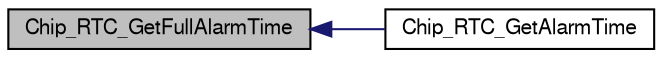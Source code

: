 digraph "Chip_RTC_GetFullAlarmTime"
{
  edge [fontname="FreeSans",fontsize="10",labelfontname="FreeSans",labelfontsize="10"];
  node [fontname="FreeSans",fontsize="10",shape=record];
  rankdir="LR";
  Node1 [label="Chip_RTC_GetFullAlarmTime",height=0.2,width=0.4,color="black", fillcolor="grey75", style="filled", fontcolor="black"];
  Node1 -> Node2 [dir="back",color="midnightblue",fontsize="10",style="solid"];
  Node2 [label="Chip_RTC_GetAlarmTime",height=0.2,width=0.4,color="black", fillcolor="white", style="filled",URL="$group__RTC__17XX__40XX.html#gaf094ef7c4ff7295c74be8ab77e39a967",tooltip="Get alarm time value for a time type. "];
}
